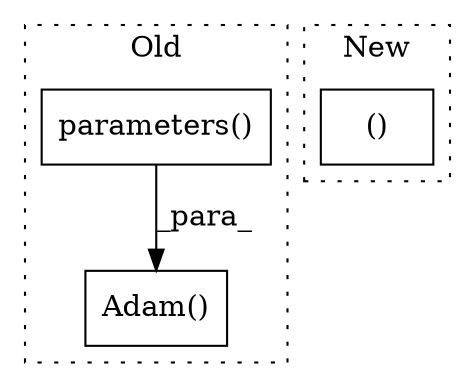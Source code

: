digraph G {
subgraph cluster0 {
1 [label="Adam()" a="75" s="3300,3331" l="17,7" shape="box"];
3 [label="parameters()" a="75" s="3317" l="14" shape="box"];
label = "Old";
style="dotted";
}
subgraph cluster1 {
2 [label="()" a="54" s="3242" l="11" shape="box"];
label = "New";
style="dotted";
}
3 -> 1 [label="_para_"];
}